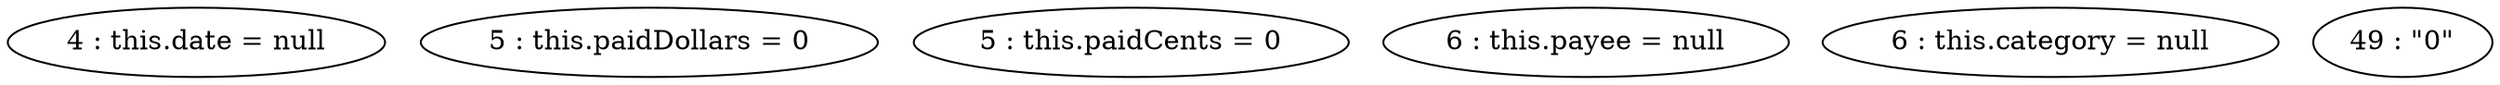digraph G {
"4 : this.date = null"
"5 : this.paidDollars = 0"
"5 : this.paidCents = 0"
"6 : this.payee = null"
"6 : this.category = null"
"49 : \"0\""
}